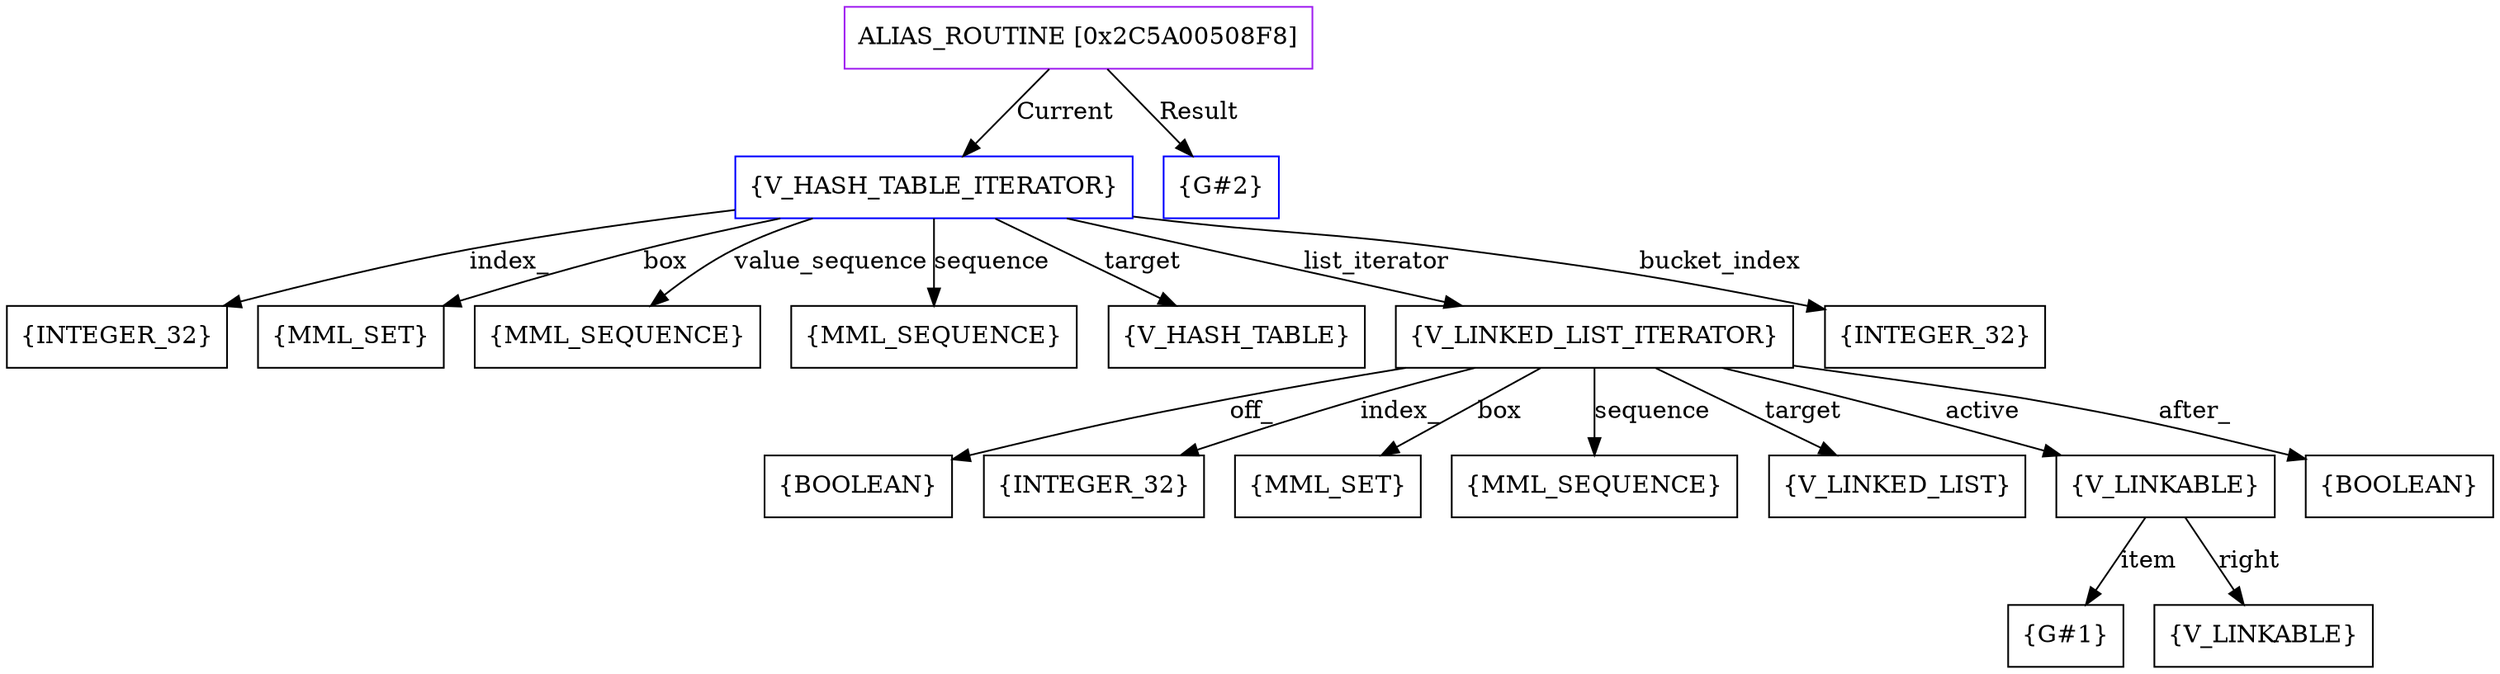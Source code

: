 digraph g {
	node [shape=box]
	b1[color=purple label=<ALIAS_ROUTINE [0x2C5A00508F8]>]
	b2[color=blue label=<{V_HASH_TABLE_ITERATOR}>]
	b3[label=<{INTEGER_32}>]
	b4[label=<{MML_SET}>]
	b5[label=<{MML_SEQUENCE}>]
	b6[label=<{MML_SEQUENCE}>]
	b7[label=<{V_HASH_TABLE}>]
	b8[label=<{V_LINKED_LIST_ITERATOR}>]
	b9[label=<{BOOLEAN}>]
	b10[label=<{INTEGER_32}>]
	b11[label=<{MML_SET}>]
	b12[label=<{MML_SEQUENCE}>]
	b13[label=<{V_LINKED_LIST}>]
	b14[label=<{V_LINKABLE}>]
	b15[label=<{G#1}>]
	b16[label=<{V_LINKABLE}>]
	b17[label=<{BOOLEAN}>]
	b18[label=<{INTEGER_32}>]
	b19[color=blue label=<{G#2}>]
	b1->b2[label=<Current>]
	b2->b3[label=<index_>]
	b2->b4[label=<box>]
	b2->b5[label=<value_sequence>]
	b2->b6[label=<sequence>]
	b2->b7[label=<target>]
	b2->b8[label=<list_iterator>]
	b8->b9[label=<off_>]
	b8->b10[label=<index_>]
	b8->b11[label=<box>]
	b8->b12[label=<sequence>]
	b8->b13[label=<target>]
	b8->b14[label=<active>]
	b14->b15[label=<item>]
	b14->b16[label=<right>]
	b8->b17[label=<after_>]
	b2->b18[label=<bucket_index>]
	b1->b19[label=<Result>]
}
